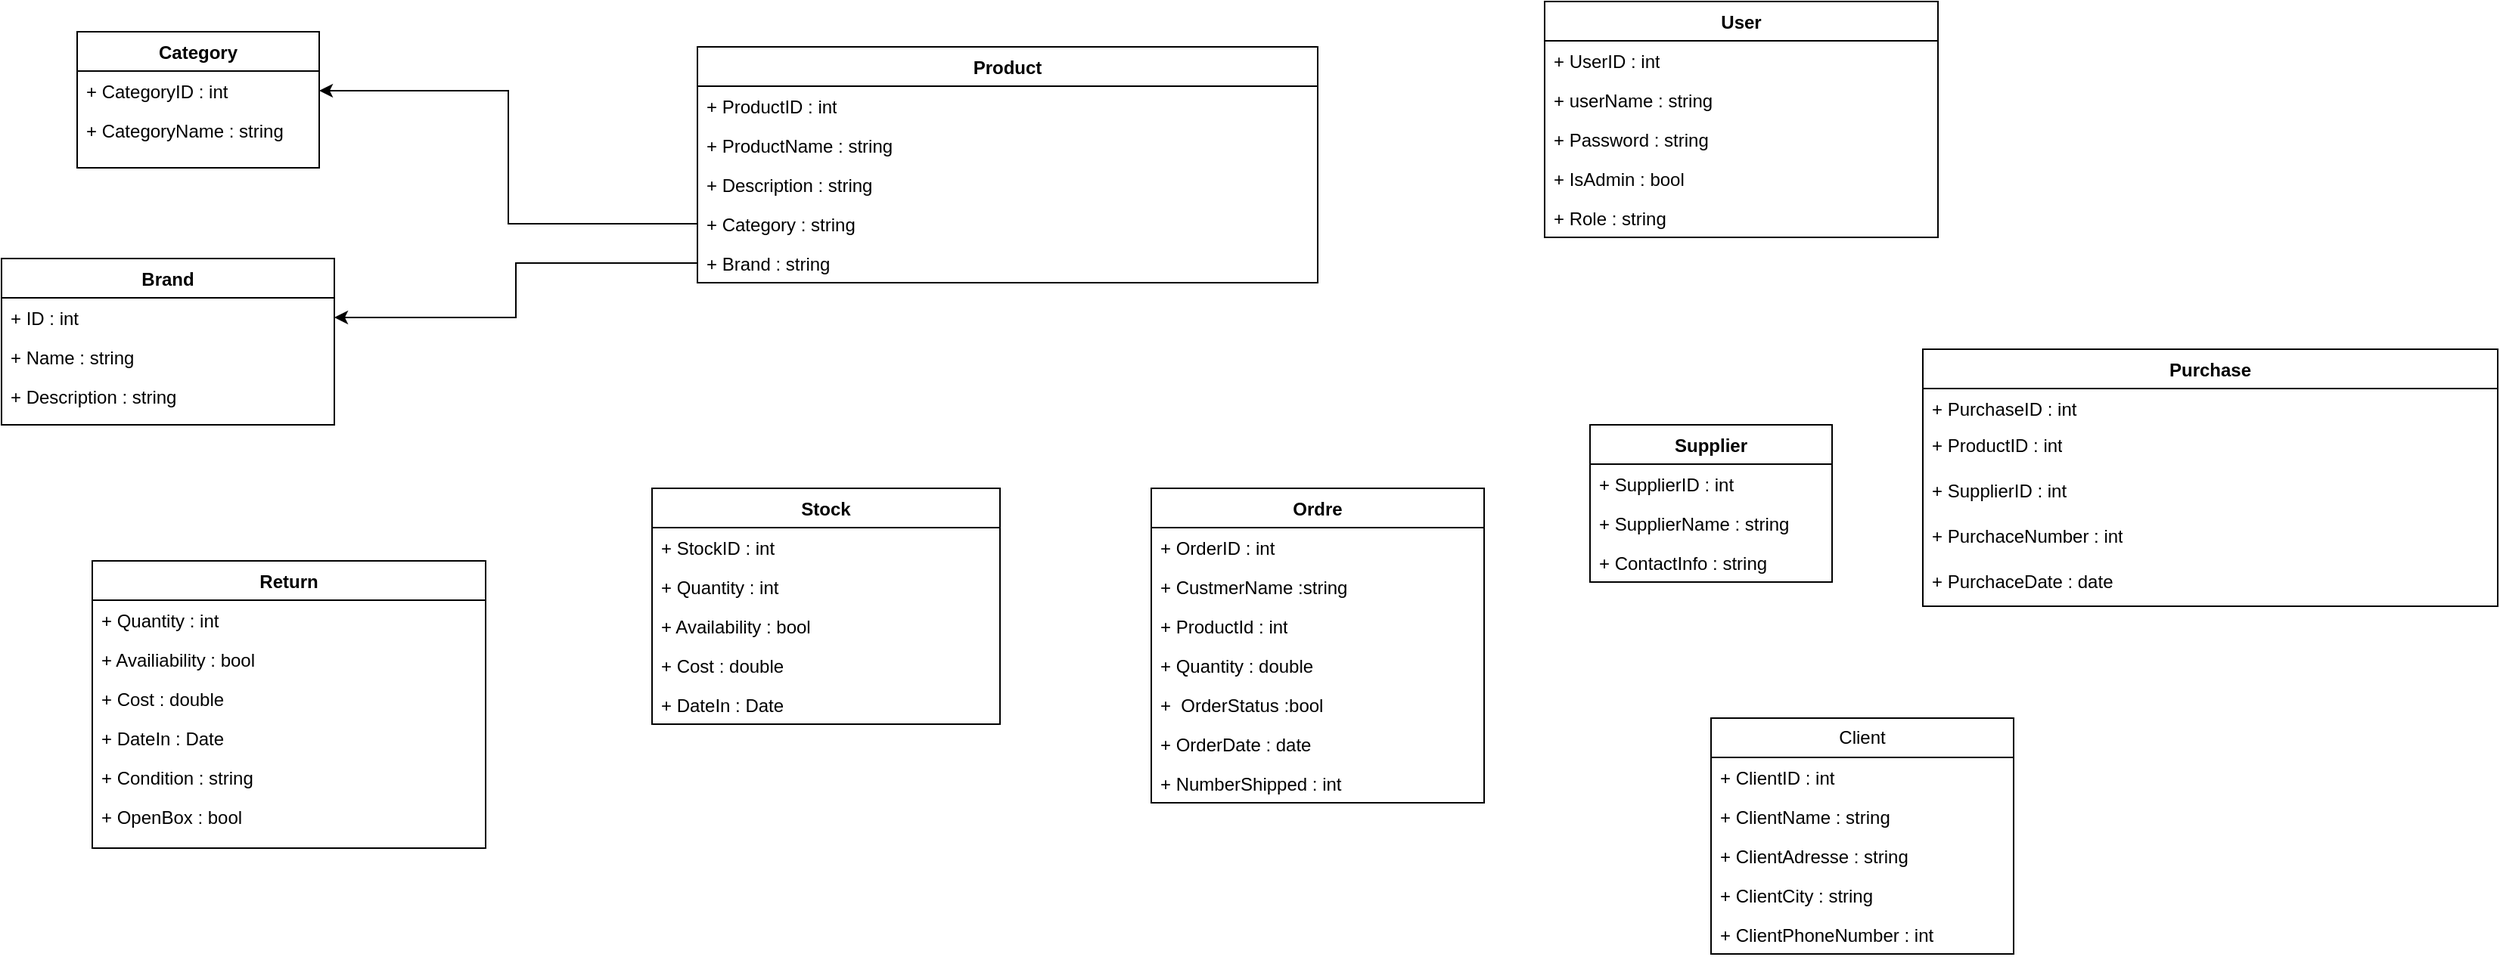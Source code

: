 <mxfile version="22.1.3" type="github">
  <diagram id="C5RBs43oDa-KdzZeNtuy" name="Page-1">
    <mxGraphModel dx="1613" dy="708" grid="1" gridSize="10" guides="1" tooltips="1" connect="1" arrows="1" fold="1" page="1" pageScale="1" pageWidth="827" pageHeight="1169" math="0" shadow="0">
      <root>
        <mxCell id="WIyWlLk6GJQsqaUBKTNV-0" />
        <mxCell id="WIyWlLk6GJQsqaUBKTNV-1" parent="WIyWlLk6GJQsqaUBKTNV-0" />
        <mxCell id="zkfFHV4jXpPFQw0GAbJ--0" value="Brand" style="swimlane;fontStyle=1;align=center;verticalAlign=top;childLayout=stackLayout;horizontal=1;startSize=26;horizontalStack=0;resizeParent=1;resizeLast=0;collapsible=1;marginBottom=0;rounded=0;shadow=0;strokeWidth=1;" parent="WIyWlLk6GJQsqaUBKTNV-1" vertex="1">
          <mxGeometry x="60" y="170" width="220" height="110" as="geometry">
            <mxRectangle x="230" y="140" width="160" height="26" as="alternateBounds" />
          </mxGeometry>
        </mxCell>
        <mxCell id="zkfFHV4jXpPFQw0GAbJ--1" value="+ ID : int" style="text;align=left;verticalAlign=top;spacingLeft=4;spacingRight=4;overflow=hidden;rotatable=0;points=[[0,0.5],[1,0.5]];portConstraint=eastwest;" parent="zkfFHV4jXpPFQw0GAbJ--0" vertex="1">
          <mxGeometry y="26" width="220" height="26" as="geometry" />
        </mxCell>
        <mxCell id="zkfFHV4jXpPFQw0GAbJ--2" value="+ Name : string" style="text;align=left;verticalAlign=top;spacingLeft=4;spacingRight=4;overflow=hidden;rotatable=0;points=[[0,0.5],[1,0.5]];portConstraint=eastwest;rounded=0;shadow=0;html=0;" parent="zkfFHV4jXpPFQw0GAbJ--0" vertex="1">
          <mxGeometry y="52" width="220" height="26" as="geometry" />
        </mxCell>
        <mxCell id="zkfFHV4jXpPFQw0GAbJ--3" value="+ Description : string" style="text;align=left;verticalAlign=top;spacingLeft=4;spacingRight=4;overflow=hidden;rotatable=0;points=[[0,0.5],[1,0.5]];portConstraint=eastwest;rounded=0;shadow=0;html=0;" parent="zkfFHV4jXpPFQw0GAbJ--0" vertex="1">
          <mxGeometry y="78" width="220" height="26" as="geometry" />
        </mxCell>
        <mxCell id="zkfFHV4jXpPFQw0GAbJ--6" value="Category" style="swimlane;fontStyle=1;align=center;verticalAlign=top;childLayout=stackLayout;horizontal=1;startSize=26;horizontalStack=0;resizeParent=1;resizeLast=0;collapsible=1;marginBottom=0;rounded=0;shadow=0;strokeWidth=1;" parent="WIyWlLk6GJQsqaUBKTNV-1" vertex="1">
          <mxGeometry x="110" y="20" width="160" height="90" as="geometry">
            <mxRectangle x="130" y="380" width="160" height="26" as="alternateBounds" />
          </mxGeometry>
        </mxCell>
        <mxCell id="zkfFHV4jXpPFQw0GAbJ--7" value="+ CategoryID : int" style="text;align=left;verticalAlign=top;spacingLeft=4;spacingRight=4;overflow=hidden;rotatable=0;points=[[0,0.5],[1,0.5]];portConstraint=eastwest;" parent="zkfFHV4jXpPFQw0GAbJ--6" vertex="1">
          <mxGeometry y="26" width="160" height="26" as="geometry" />
        </mxCell>
        <mxCell id="zkfFHV4jXpPFQw0GAbJ--8" value="+ CategoryName : string" style="text;align=left;verticalAlign=top;spacingLeft=4;spacingRight=4;overflow=hidden;rotatable=0;points=[[0,0.5],[1,0.5]];portConstraint=eastwest;rounded=0;shadow=0;html=0;" parent="zkfFHV4jXpPFQw0GAbJ--6" vertex="1">
          <mxGeometry y="52" width="160" height="26" as="geometry" />
        </mxCell>
        <mxCell id="W9vGM8Wa13JX6jx87os4-6" value="Product" style="swimlane;fontStyle=1;align=center;verticalAlign=top;childLayout=stackLayout;horizontal=1;startSize=26;horizontalStack=0;resizeParent=1;resizeParentMax=0;resizeLast=0;collapsible=1;marginBottom=0;whiteSpace=wrap;html=1;" parent="WIyWlLk6GJQsqaUBKTNV-1" vertex="1">
          <mxGeometry x="520" y="30" width="410" height="156" as="geometry" />
        </mxCell>
        <mxCell id="W9vGM8Wa13JX6jx87os4-7" value="+ ProductID : int" style="text;strokeColor=none;fillColor=none;align=left;verticalAlign=top;spacingLeft=4;spacingRight=4;overflow=hidden;rotatable=0;points=[[0,0.5],[1,0.5]];portConstraint=eastwest;whiteSpace=wrap;html=1;" parent="W9vGM8Wa13JX6jx87os4-6" vertex="1">
          <mxGeometry y="26" width="410" height="26" as="geometry" />
        </mxCell>
        <mxCell id="W9vGM8Wa13JX6jx87os4-11" value="+ ProductName : string" style="text;strokeColor=none;fillColor=none;align=left;verticalAlign=top;spacingLeft=4;spacingRight=4;overflow=hidden;rotatable=0;points=[[0,0.5],[1,0.5]];portConstraint=eastwest;whiteSpace=wrap;html=1;" parent="W9vGM8Wa13JX6jx87os4-6" vertex="1">
          <mxGeometry y="52" width="410" height="26" as="geometry" />
        </mxCell>
        <mxCell id="W9vGM8Wa13JX6jx87os4-9" value="+ Description : string" style="text;strokeColor=none;fillColor=none;align=left;verticalAlign=top;spacingLeft=4;spacingRight=4;overflow=hidden;rotatable=0;points=[[0,0.5],[1,0.5]];portConstraint=eastwest;whiteSpace=wrap;html=1;" parent="W9vGM8Wa13JX6jx87os4-6" vertex="1">
          <mxGeometry y="78" width="410" height="26" as="geometry" />
        </mxCell>
        <mxCell id="W9vGM8Wa13JX6jx87os4-12" value="+ Category : string" style="text;strokeColor=none;fillColor=none;align=left;verticalAlign=top;spacingLeft=4;spacingRight=4;overflow=hidden;rotatable=0;points=[[0,0.5],[1,0.5]];portConstraint=eastwest;whiteSpace=wrap;html=1;" parent="W9vGM8Wa13JX6jx87os4-6" vertex="1">
          <mxGeometry y="104" width="410" height="26" as="geometry" />
        </mxCell>
        <mxCell id="W9vGM8Wa13JX6jx87os4-10" value="+ Brand : string" style="text;strokeColor=none;fillColor=none;align=left;verticalAlign=top;spacingLeft=4;spacingRight=4;overflow=hidden;rotatable=0;points=[[0,0.5],[1,0.5]];portConstraint=eastwest;whiteSpace=wrap;html=1;" parent="W9vGM8Wa13JX6jx87os4-6" vertex="1">
          <mxGeometry y="130" width="410" height="26" as="geometry" />
        </mxCell>
        <mxCell id="W9vGM8Wa13JX6jx87os4-16" value="User" style="swimlane;fontStyle=1;align=center;verticalAlign=top;childLayout=stackLayout;horizontal=1;startSize=26;horizontalStack=0;resizeParent=1;resizeParentMax=0;resizeLast=0;collapsible=1;marginBottom=0;whiteSpace=wrap;html=1;" parent="WIyWlLk6GJQsqaUBKTNV-1" vertex="1">
          <mxGeometry x="1080" width="260" height="156" as="geometry" />
        </mxCell>
        <mxCell id="RR5Nv1HFHuE4P62W-Lau-1" value="+ UserID : int" style="text;strokeColor=none;fillColor=none;align=left;verticalAlign=top;spacingLeft=4;spacingRight=4;overflow=hidden;rotatable=0;points=[[0,0.5],[1,0.5]];portConstraint=eastwest;whiteSpace=wrap;html=1;" vertex="1" parent="W9vGM8Wa13JX6jx87os4-16">
          <mxGeometry y="26" width="260" height="26" as="geometry" />
        </mxCell>
        <mxCell id="W9vGM8Wa13JX6jx87os4-21" value="+ userName : string" style="text;strokeColor=none;fillColor=none;align=left;verticalAlign=top;spacingLeft=4;spacingRight=4;overflow=hidden;rotatable=0;points=[[0,0.5],[1,0.5]];portConstraint=eastwest;whiteSpace=wrap;html=1;" parent="W9vGM8Wa13JX6jx87os4-16" vertex="1">
          <mxGeometry y="52" width="260" height="26" as="geometry" />
        </mxCell>
        <mxCell id="W9vGM8Wa13JX6jx87os4-17" value="+ Password : string" style="text;strokeColor=none;fillColor=none;align=left;verticalAlign=top;spacingLeft=4;spacingRight=4;overflow=hidden;rotatable=0;points=[[0,0.5],[1,0.5]];portConstraint=eastwest;whiteSpace=wrap;html=1;" parent="W9vGM8Wa13JX6jx87os4-16" vertex="1">
          <mxGeometry y="78" width="260" height="26" as="geometry" />
        </mxCell>
        <mxCell id="RR5Nv1HFHuE4P62W-Lau-2" value="+ IsAdmin : bool" style="text;strokeColor=none;fillColor=none;align=left;verticalAlign=top;spacingLeft=4;spacingRight=4;overflow=hidden;rotatable=0;points=[[0,0.5],[1,0.5]];portConstraint=eastwest;whiteSpace=wrap;html=1;" vertex="1" parent="W9vGM8Wa13JX6jx87os4-16">
          <mxGeometry y="104" width="260" height="26" as="geometry" />
        </mxCell>
        <mxCell id="W9vGM8Wa13JX6jx87os4-20" value="+ Role : string" style="text;strokeColor=none;fillColor=none;align=left;verticalAlign=top;spacingLeft=4;spacingRight=4;overflow=hidden;rotatable=0;points=[[0,0.5],[1,0.5]];portConstraint=eastwest;whiteSpace=wrap;html=1;" parent="W9vGM8Wa13JX6jx87os4-16" vertex="1">
          <mxGeometry y="130" width="260" height="26" as="geometry" />
        </mxCell>
        <mxCell id="W9vGM8Wa13JX6jx87os4-23" value="Stock" style="swimlane;fontStyle=1;align=center;verticalAlign=top;childLayout=stackLayout;horizontal=1;startSize=26;horizontalStack=0;resizeParent=1;resizeParentMax=0;resizeLast=0;collapsible=1;marginBottom=0;whiteSpace=wrap;html=1;" parent="WIyWlLk6GJQsqaUBKTNV-1" vertex="1">
          <mxGeometry x="490" y="322" width="230" height="156" as="geometry" />
        </mxCell>
        <mxCell id="W9vGM8Wa13JX6jx87os4-24" value="+ StockID : int" style="text;strokeColor=none;fillColor=none;align=left;verticalAlign=top;spacingLeft=4;spacingRight=4;overflow=hidden;rotatable=0;points=[[0,0.5],[1,0.5]];portConstraint=eastwest;whiteSpace=wrap;html=1;" parent="W9vGM8Wa13JX6jx87os4-23" vertex="1">
          <mxGeometry y="26" width="230" height="26" as="geometry" />
        </mxCell>
        <mxCell id="W9vGM8Wa13JX6jx87os4-28" value="+ Quantity : int" style="text;strokeColor=none;fillColor=none;align=left;verticalAlign=top;spacingLeft=4;spacingRight=4;overflow=hidden;rotatable=0;points=[[0,0.5],[1,0.5]];portConstraint=eastwest;whiteSpace=wrap;html=1;" parent="W9vGM8Wa13JX6jx87os4-23" vertex="1">
          <mxGeometry y="52" width="230" height="26" as="geometry" />
        </mxCell>
        <mxCell id="W9vGM8Wa13JX6jx87os4-27" value="+ Availability : bool" style="text;strokeColor=none;fillColor=none;align=left;verticalAlign=top;spacingLeft=4;spacingRight=4;overflow=hidden;rotatable=0;points=[[0,0.5],[1,0.5]];portConstraint=eastwest;whiteSpace=wrap;html=1;" parent="W9vGM8Wa13JX6jx87os4-23" vertex="1">
          <mxGeometry y="78" width="230" height="26" as="geometry" />
        </mxCell>
        <mxCell id="W9vGM8Wa13JX6jx87os4-30" value="+ Cost : double" style="text;strokeColor=none;fillColor=none;align=left;verticalAlign=top;spacingLeft=4;spacingRight=4;overflow=hidden;rotatable=0;points=[[0,0.5],[1,0.5]];portConstraint=eastwest;whiteSpace=wrap;html=1;" parent="W9vGM8Wa13JX6jx87os4-23" vertex="1">
          <mxGeometry y="104" width="230" height="26" as="geometry" />
        </mxCell>
        <mxCell id="W9vGM8Wa13JX6jx87os4-29" value="+ DateIn : Date" style="text;strokeColor=none;fillColor=none;align=left;verticalAlign=top;spacingLeft=4;spacingRight=4;overflow=hidden;rotatable=0;points=[[0,0.5],[1,0.5]];portConstraint=eastwest;whiteSpace=wrap;html=1;" parent="W9vGM8Wa13JX6jx87os4-23" vertex="1">
          <mxGeometry y="130" width="230" height="26" as="geometry" />
        </mxCell>
        <mxCell id="W9vGM8Wa13JX6jx87os4-35" style="edgeStyle=orthogonalEdgeStyle;rounded=0;orthogonalLoop=1;jettySize=auto;html=1;exitX=0;exitY=0.5;exitDx=0;exitDy=0;entryX=1;entryY=0.5;entryDx=0;entryDy=0;" parent="WIyWlLk6GJQsqaUBKTNV-1" source="W9vGM8Wa13JX6jx87os4-12" target="zkfFHV4jXpPFQw0GAbJ--7" edge="1">
          <mxGeometry relative="1" as="geometry" />
        </mxCell>
        <mxCell id="W9vGM8Wa13JX6jx87os4-36" style="edgeStyle=orthogonalEdgeStyle;rounded=0;orthogonalLoop=1;jettySize=auto;html=1;exitX=0;exitY=0.5;exitDx=0;exitDy=0;entryX=1;entryY=0.5;entryDx=0;entryDy=0;" parent="WIyWlLk6GJQsqaUBKTNV-1" source="W9vGM8Wa13JX6jx87os4-10" target="zkfFHV4jXpPFQw0GAbJ--1" edge="1">
          <mxGeometry relative="1" as="geometry" />
        </mxCell>
        <mxCell id="zkfFHV4jXpPFQw0GAbJ--17" value="Return" style="swimlane;fontStyle=1;align=center;verticalAlign=top;childLayout=stackLayout;horizontal=1;startSize=26;horizontalStack=0;resizeParent=1;resizeLast=0;collapsible=1;marginBottom=0;rounded=0;shadow=0;strokeWidth=1;" parent="WIyWlLk6GJQsqaUBKTNV-1" vertex="1">
          <mxGeometry x="120" y="370" width="260" height="190" as="geometry">
            <mxRectangle x="550" y="140" width="160" height="26" as="alternateBounds" />
          </mxGeometry>
        </mxCell>
        <mxCell id="zkfFHV4jXpPFQw0GAbJ--18" value="+ Quantity : int" style="text;align=left;verticalAlign=top;spacingLeft=4;spacingRight=4;overflow=hidden;rotatable=0;points=[[0,0.5],[1,0.5]];portConstraint=eastwest;" parent="zkfFHV4jXpPFQw0GAbJ--17" vertex="1">
          <mxGeometry y="26" width="260" height="26" as="geometry" />
        </mxCell>
        <mxCell id="zkfFHV4jXpPFQw0GAbJ--19" value="+ Availiability : bool" style="text;align=left;verticalAlign=top;spacingLeft=4;spacingRight=4;overflow=hidden;rotatable=0;points=[[0,0.5],[1,0.5]];portConstraint=eastwest;rounded=0;shadow=0;html=0;" parent="zkfFHV4jXpPFQw0GAbJ--17" vertex="1">
          <mxGeometry y="52" width="260" height="26" as="geometry" />
        </mxCell>
        <mxCell id="zkfFHV4jXpPFQw0GAbJ--20" value="+ Cost : double" style="text;align=left;verticalAlign=top;spacingLeft=4;spacingRight=4;overflow=hidden;rotatable=0;points=[[0,0.5],[1,0.5]];portConstraint=eastwest;rounded=0;shadow=0;html=0;" parent="zkfFHV4jXpPFQw0GAbJ--17" vertex="1">
          <mxGeometry y="78" width="260" height="26" as="geometry" />
        </mxCell>
        <mxCell id="zkfFHV4jXpPFQw0GAbJ--21" value="+ DateIn : Date" style="text;align=left;verticalAlign=top;spacingLeft=4;spacingRight=4;overflow=hidden;rotatable=0;points=[[0,0.5],[1,0.5]];portConstraint=eastwest;rounded=0;shadow=0;html=0;" parent="zkfFHV4jXpPFQw0GAbJ--17" vertex="1">
          <mxGeometry y="104" width="260" height="26" as="geometry" />
        </mxCell>
        <mxCell id="zkfFHV4jXpPFQw0GAbJ--22" value="+ Condition : string" style="text;align=left;verticalAlign=top;spacingLeft=4;spacingRight=4;overflow=hidden;rotatable=0;points=[[0,0.5],[1,0.5]];portConstraint=eastwest;rounded=0;shadow=0;html=0;" parent="zkfFHV4jXpPFQw0GAbJ--17" vertex="1">
          <mxGeometry y="130" width="260" height="26" as="geometry" />
        </mxCell>
        <mxCell id="zkfFHV4jXpPFQw0GAbJ--25" value="+ OpenBox : bool" style="text;align=left;verticalAlign=top;spacingLeft=4;spacingRight=4;overflow=hidden;rotatable=0;points=[[0,0.5],[1,0.5]];portConstraint=eastwest;" parent="zkfFHV4jXpPFQw0GAbJ--17" vertex="1">
          <mxGeometry y="156" width="260" height="26" as="geometry" />
        </mxCell>
        <mxCell id="W9vGM8Wa13JX6jx87os4-42" value="Supplier" style="swimlane;fontStyle=1;align=center;verticalAlign=top;childLayout=stackLayout;horizontal=1;startSize=26;horizontalStack=0;resizeParent=1;resizeParentMax=0;resizeLast=0;collapsible=1;marginBottom=0;whiteSpace=wrap;html=1;" parent="WIyWlLk6GJQsqaUBKTNV-1" vertex="1">
          <mxGeometry x="1110" y="280" width="160" height="104" as="geometry" />
        </mxCell>
        <mxCell id="W9vGM8Wa13JX6jx87os4-43" value="&lt;div&gt;+ SupplierID : int&lt;/div&gt;" style="text;strokeColor=none;fillColor=none;align=left;verticalAlign=top;spacingLeft=4;spacingRight=4;overflow=hidden;rotatable=0;points=[[0,0.5],[1,0.5]];portConstraint=eastwest;whiteSpace=wrap;html=1;" parent="W9vGM8Wa13JX6jx87os4-42" vertex="1">
          <mxGeometry y="26" width="160" height="26" as="geometry" />
        </mxCell>
        <mxCell id="RR5Nv1HFHuE4P62W-Lau-0" value="+ SupplierName : string" style="text;strokeColor=none;fillColor=none;align=left;verticalAlign=top;spacingLeft=4;spacingRight=4;overflow=hidden;rotatable=0;points=[[0,0.5],[1,0.5]];portConstraint=eastwest;whiteSpace=wrap;html=1;" vertex="1" parent="W9vGM8Wa13JX6jx87os4-42">
          <mxGeometry y="52" width="160" height="26" as="geometry" />
        </mxCell>
        <mxCell id="W9vGM8Wa13JX6jx87os4-46" value="+ ContactInfo : string" style="text;strokeColor=none;fillColor=none;align=left;verticalAlign=top;spacingLeft=4;spacingRight=4;overflow=hidden;rotatable=0;points=[[0,0.5],[1,0.5]];portConstraint=eastwest;whiteSpace=wrap;html=1;" parent="W9vGM8Wa13JX6jx87os4-42" vertex="1">
          <mxGeometry y="78" width="160" height="26" as="geometry" />
        </mxCell>
        <mxCell id="W9vGM8Wa13JX6jx87os4-61" value="Ordre" style="swimlane;fontStyle=1;align=center;verticalAlign=top;childLayout=stackLayout;horizontal=1;startSize=26;horizontalStack=0;resizeParent=1;resizeParentMax=0;resizeLast=0;collapsible=1;marginBottom=0;whiteSpace=wrap;html=1;" parent="WIyWlLk6GJQsqaUBKTNV-1" vertex="1">
          <mxGeometry x="820" y="322" width="220" height="208" as="geometry" />
        </mxCell>
        <mxCell id="W9vGM8Wa13JX6jx87os4-62" value="+ OrderID : int" style="text;strokeColor=none;fillColor=none;align=left;verticalAlign=top;spacingLeft=4;spacingRight=4;overflow=hidden;rotatable=0;points=[[0,0.5],[1,0.5]];portConstraint=eastwest;whiteSpace=wrap;html=1;" parent="W9vGM8Wa13JX6jx87os4-61" vertex="1">
          <mxGeometry y="26" width="220" height="26" as="geometry" />
        </mxCell>
        <mxCell id="W9vGM8Wa13JX6jx87os4-63" value="+ CustmerName :string" style="text;strokeColor=none;fillColor=none;align=left;verticalAlign=top;spacingLeft=4;spacingRight=4;overflow=hidden;rotatable=0;points=[[0,0.5],[1,0.5]];portConstraint=eastwest;whiteSpace=wrap;html=1;" parent="W9vGM8Wa13JX6jx87os4-61" vertex="1">
          <mxGeometry y="52" width="220" height="26" as="geometry" />
        </mxCell>
        <mxCell id="W9vGM8Wa13JX6jx87os4-64" value="+ ProductId : int" style="text;strokeColor=none;fillColor=none;align=left;verticalAlign=top;spacingLeft=4;spacingRight=4;overflow=hidden;rotatable=0;points=[[0,0.5],[1,0.5]];portConstraint=eastwest;whiteSpace=wrap;html=1;" parent="W9vGM8Wa13JX6jx87os4-61" vertex="1">
          <mxGeometry y="78" width="220" height="26" as="geometry" />
        </mxCell>
        <mxCell id="W9vGM8Wa13JX6jx87os4-65" value="+ Quantity : double " style="text;strokeColor=none;fillColor=none;align=left;verticalAlign=top;spacingLeft=4;spacingRight=4;overflow=hidden;rotatable=0;points=[[0,0.5],[1,0.5]];portConstraint=eastwest;whiteSpace=wrap;html=1;" parent="W9vGM8Wa13JX6jx87os4-61" vertex="1">
          <mxGeometry y="104" width="220" height="26" as="geometry" />
        </mxCell>
        <mxCell id="W9vGM8Wa13JX6jx87os4-66" value="+&amp;nbsp; OrderStatus :bool" style="text;strokeColor=none;fillColor=none;align=left;verticalAlign=top;spacingLeft=4;spacingRight=4;overflow=hidden;rotatable=0;points=[[0,0.5],[1,0.5]];portConstraint=eastwest;whiteSpace=wrap;html=1;" parent="W9vGM8Wa13JX6jx87os4-61" vertex="1">
          <mxGeometry y="130" width="220" height="26" as="geometry" />
        </mxCell>
        <mxCell id="W9vGM8Wa13JX6jx87os4-67" value="+ OrderDate : date" style="text;strokeColor=none;fillColor=none;align=left;verticalAlign=top;spacingLeft=4;spacingRight=4;overflow=hidden;rotatable=0;points=[[0,0.5],[1,0.5]];portConstraint=eastwest;whiteSpace=wrap;html=1;" parent="W9vGM8Wa13JX6jx87os4-61" vertex="1">
          <mxGeometry y="156" width="220" height="26" as="geometry" />
        </mxCell>
        <mxCell id="RR5Nv1HFHuE4P62W-Lau-3" value="+ NumberShipped : int" style="text;strokeColor=none;fillColor=none;align=left;verticalAlign=top;spacingLeft=4;spacingRight=4;overflow=hidden;rotatable=0;points=[[0,0.5],[1,0.5]];portConstraint=eastwest;whiteSpace=wrap;html=1;" vertex="1" parent="W9vGM8Wa13JX6jx87os4-61">
          <mxGeometry y="182" width="220" height="26" as="geometry" />
        </mxCell>
        <mxCell id="W9vGM8Wa13JX6jx87os4-70" value="Purchase" style="swimlane;fontStyle=1;align=center;verticalAlign=top;childLayout=stackLayout;horizontal=1;startSize=26;horizontalStack=0;resizeParent=1;resizeParentMax=0;resizeLast=0;collapsible=1;marginBottom=0;whiteSpace=wrap;html=1;" parent="WIyWlLk6GJQsqaUBKTNV-1" vertex="1">
          <mxGeometry x="1330" y="230" width="380" height="170" as="geometry" />
        </mxCell>
        <mxCell id="W9vGM8Wa13JX6jx87os4-71" value="+ PurchaseID : int" style="text;strokeColor=none;fillColor=none;align=left;verticalAlign=top;spacingLeft=4;spacingRight=4;overflow=hidden;rotatable=0;points=[[0,0.5],[1,0.5]];portConstraint=eastwest;whiteSpace=wrap;html=1;" parent="W9vGM8Wa13JX6jx87os4-70" vertex="1">
          <mxGeometry y="26" width="380" height="24" as="geometry" />
        </mxCell>
        <mxCell id="W9vGM8Wa13JX6jx87os4-72" value="+ ProductID : int" style="text;strokeColor=none;fillColor=none;align=left;verticalAlign=top;spacingLeft=4;spacingRight=4;overflow=hidden;rotatable=0;points=[[0,0.5],[1,0.5]];portConstraint=eastwest;whiteSpace=wrap;html=1;" parent="W9vGM8Wa13JX6jx87os4-70" vertex="1">
          <mxGeometry y="50" width="380" height="30" as="geometry" />
        </mxCell>
        <mxCell id="W9vGM8Wa13JX6jx87os4-73" value="&lt;div&gt;+ SupplierID : int&lt;/div&gt;" style="text;strokeColor=none;fillColor=none;align=left;verticalAlign=top;spacingLeft=4;spacingRight=4;overflow=hidden;rotatable=0;points=[[0,0.5],[1,0.5]];portConstraint=eastwest;whiteSpace=wrap;html=1;" parent="W9vGM8Wa13JX6jx87os4-70" vertex="1">
          <mxGeometry y="80" width="380" height="30" as="geometry" />
        </mxCell>
        <mxCell id="W9vGM8Wa13JX6jx87os4-74" value="+ PurchaceNumber : int" style="text;strokeColor=none;fillColor=none;align=left;verticalAlign=top;spacingLeft=4;spacingRight=4;overflow=hidden;rotatable=0;points=[[0,0.5],[1,0.5]];portConstraint=eastwest;whiteSpace=wrap;html=1;" parent="W9vGM8Wa13JX6jx87os4-70" vertex="1">
          <mxGeometry y="110" width="380" height="30" as="geometry" />
        </mxCell>
        <mxCell id="W9vGM8Wa13JX6jx87os4-75" value="+ PurchaceDate : date" style="text;strokeColor=none;fillColor=none;align=left;verticalAlign=top;spacingLeft=4;spacingRight=4;overflow=hidden;rotatable=0;points=[[0,0.5],[1,0.5]];portConstraint=eastwest;whiteSpace=wrap;html=1;" parent="W9vGM8Wa13JX6jx87os4-70" vertex="1">
          <mxGeometry y="140" width="380" height="30" as="geometry" />
        </mxCell>
        <mxCell id="RR5Nv1HFHuE4P62W-Lau-4" value="Client" style="swimlane;fontStyle=0;childLayout=stackLayout;horizontal=1;startSize=26;fillColor=none;horizontalStack=0;resizeParent=1;resizeParentMax=0;resizeLast=0;collapsible=1;marginBottom=0;whiteSpace=wrap;html=1;" vertex="1" parent="WIyWlLk6GJQsqaUBKTNV-1">
          <mxGeometry x="1190" y="474" width="200" height="156" as="geometry" />
        </mxCell>
        <mxCell id="RR5Nv1HFHuE4P62W-Lau-5" value="+ ClientID : int" style="text;strokeColor=none;fillColor=none;align=left;verticalAlign=top;spacingLeft=4;spacingRight=4;overflow=hidden;rotatable=0;points=[[0,0.5],[1,0.5]];portConstraint=eastwest;whiteSpace=wrap;html=1;" vertex="1" parent="RR5Nv1HFHuE4P62W-Lau-4">
          <mxGeometry y="26" width="200" height="26" as="geometry" />
        </mxCell>
        <mxCell id="RR5Nv1HFHuE4P62W-Lau-6" value="+ ClientName : string" style="text;strokeColor=none;fillColor=none;align=left;verticalAlign=top;spacingLeft=4;spacingRight=4;overflow=hidden;rotatable=0;points=[[0,0.5],[1,0.5]];portConstraint=eastwest;whiteSpace=wrap;html=1;" vertex="1" parent="RR5Nv1HFHuE4P62W-Lau-4">
          <mxGeometry y="52" width="200" height="26" as="geometry" />
        </mxCell>
        <mxCell id="RR5Nv1HFHuE4P62W-Lau-7" value="+ ClientAdresse : string" style="text;strokeColor=none;fillColor=none;align=left;verticalAlign=top;spacingLeft=4;spacingRight=4;overflow=hidden;rotatable=0;points=[[0,0.5],[1,0.5]];portConstraint=eastwest;whiteSpace=wrap;html=1;" vertex="1" parent="RR5Nv1HFHuE4P62W-Lau-4">
          <mxGeometry y="78" width="200" height="26" as="geometry" />
        </mxCell>
        <mxCell id="RR5Nv1HFHuE4P62W-Lau-8" value="+ ClientCity : string" style="text;strokeColor=none;fillColor=none;align=left;verticalAlign=top;spacingLeft=4;spacingRight=4;overflow=hidden;rotatable=0;points=[[0,0.5],[1,0.5]];portConstraint=eastwest;whiteSpace=wrap;html=1;" vertex="1" parent="RR5Nv1HFHuE4P62W-Lau-4">
          <mxGeometry y="104" width="200" height="26" as="geometry" />
        </mxCell>
        <mxCell id="RR5Nv1HFHuE4P62W-Lau-9" value="+ ClientPhoneNumber : int" style="text;strokeColor=none;fillColor=none;align=left;verticalAlign=top;spacingLeft=4;spacingRight=4;overflow=hidden;rotatable=0;points=[[0,0.5],[1,0.5]];portConstraint=eastwest;whiteSpace=wrap;html=1;" vertex="1" parent="RR5Nv1HFHuE4P62W-Lau-4">
          <mxGeometry y="130" width="200" height="26" as="geometry" />
        </mxCell>
      </root>
    </mxGraphModel>
  </diagram>
</mxfile>
